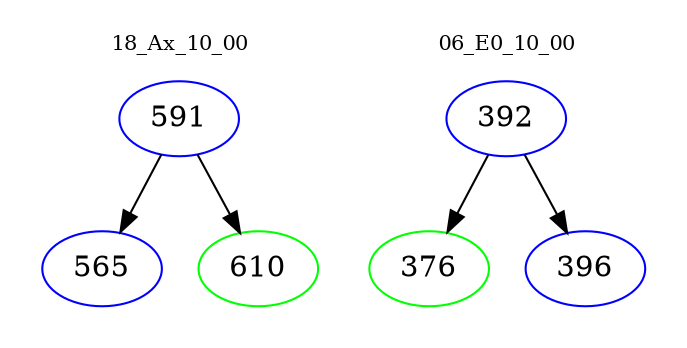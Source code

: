 digraph{
subgraph cluster_0 {
color = white
label = "18_Ax_10_00";
fontsize=10;
T0_591 [label="591", color="blue"]
T0_591 -> T0_565 [color="black"]
T0_565 [label="565", color="blue"]
T0_591 -> T0_610 [color="black"]
T0_610 [label="610", color="green"]
}
subgraph cluster_1 {
color = white
label = "06_E0_10_00";
fontsize=10;
T1_392 [label="392", color="blue"]
T1_392 -> T1_376 [color="black"]
T1_376 [label="376", color="green"]
T1_392 -> T1_396 [color="black"]
T1_396 [label="396", color="blue"]
}
}
